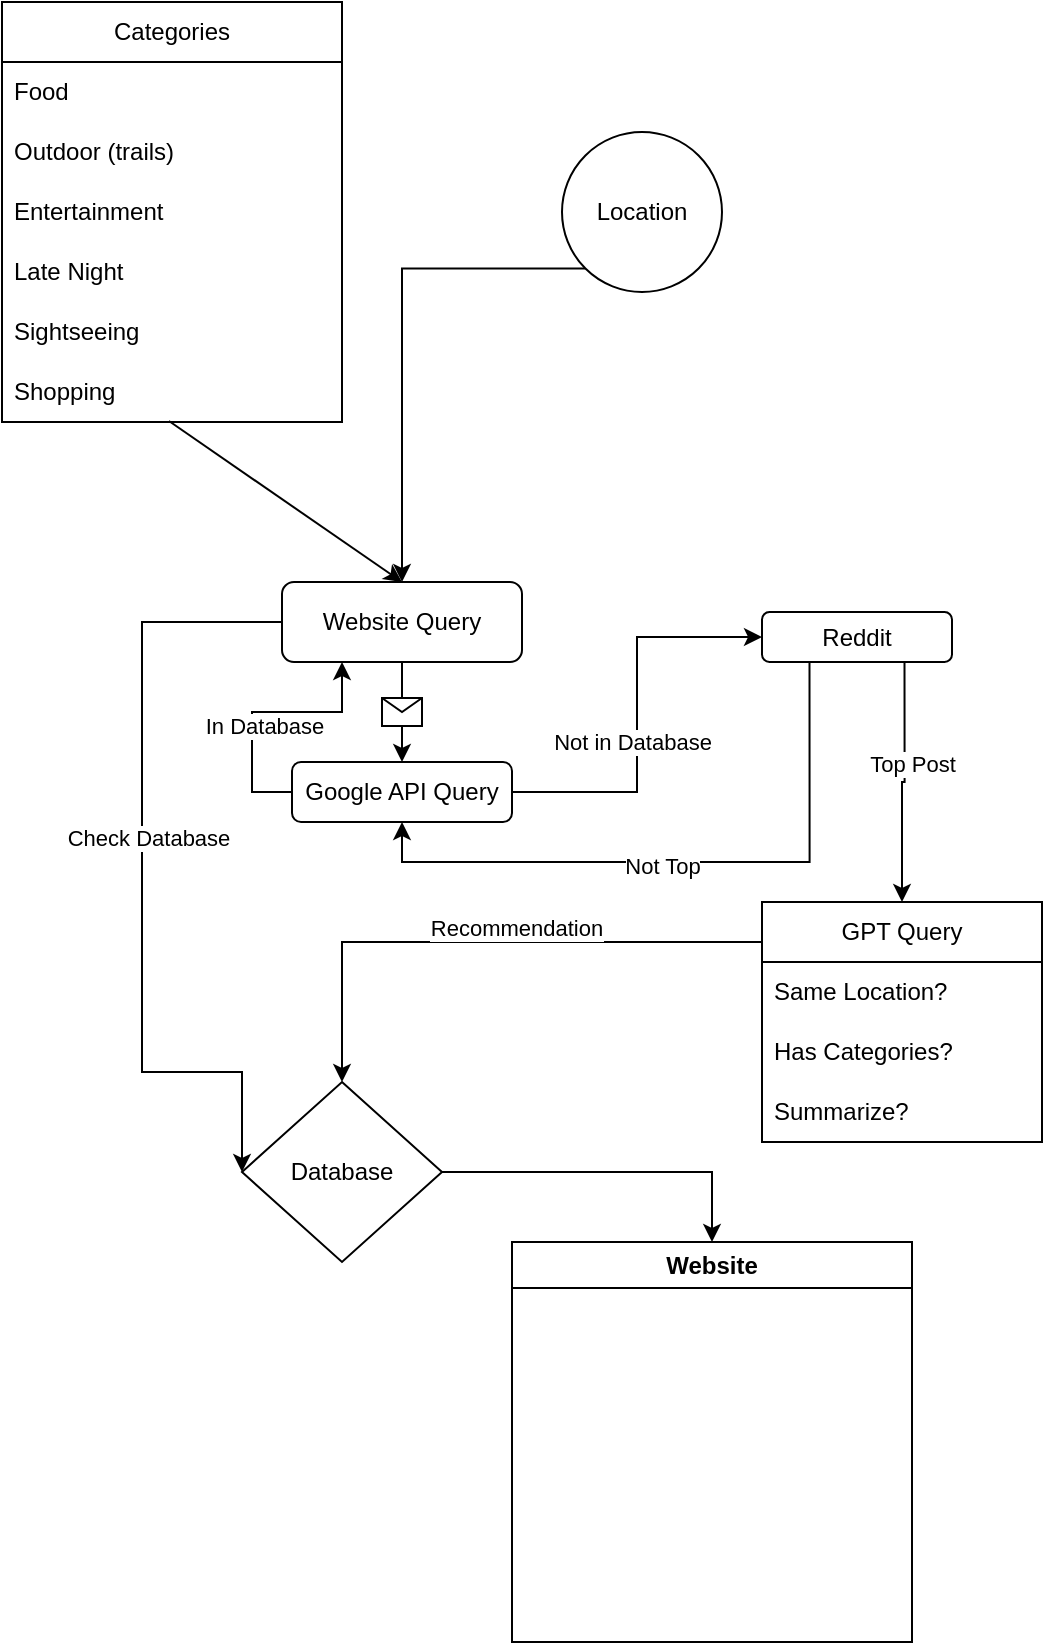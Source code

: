 <mxfile version="22.0.4" type="github">
  <diagram id="C5RBs43oDa-KdzZeNtuy" name="Page-1">
    <mxGraphModel dx="1072" dy="1911" grid="1" gridSize="10" guides="1" tooltips="1" connect="1" arrows="1" fold="1" page="1" pageScale="1" pageWidth="827" pageHeight="1169" math="0" shadow="0">
      <root>
        <mxCell id="WIyWlLk6GJQsqaUBKTNV-0" />
        <mxCell id="WIyWlLk6GJQsqaUBKTNV-1" parent="WIyWlLk6GJQsqaUBKTNV-0" />
        <mxCell id="vZBTC3znSi9mxCyE1oNd-79" style="edgeStyle=orthogonalEdgeStyle;rounded=0;orthogonalLoop=1;jettySize=auto;html=1;exitX=0;exitY=0.5;exitDx=0;exitDy=0;entryX=0;entryY=0.5;entryDx=0;entryDy=0;" edge="1" parent="WIyWlLk6GJQsqaUBKTNV-1" source="WIyWlLk6GJQsqaUBKTNV-3" target="vZBTC3znSi9mxCyE1oNd-70">
          <mxGeometry relative="1" as="geometry">
            <Array as="points">
              <mxPoint x="90" y="100" />
              <mxPoint x="90" y="325" />
            </Array>
          </mxGeometry>
        </mxCell>
        <mxCell id="vZBTC3znSi9mxCyE1oNd-80" value="Check Database" style="edgeLabel;html=1;align=center;verticalAlign=middle;resizable=0;points=[];" vertex="1" connectable="0" parent="vZBTC3znSi9mxCyE1oNd-79">
          <mxGeometry x="-0.102" y="3" relative="1" as="geometry">
            <mxPoint as="offset" />
          </mxGeometry>
        </mxCell>
        <mxCell id="WIyWlLk6GJQsqaUBKTNV-3" value="Website Query" style="rounded=1;whiteSpace=wrap;html=1;fontSize=12;glass=0;strokeWidth=1;shadow=0;" parent="WIyWlLk6GJQsqaUBKTNV-1" vertex="1">
          <mxGeometry x="160" y="80" width="120" height="40" as="geometry" />
        </mxCell>
        <mxCell id="vZBTC3znSi9mxCyE1oNd-4" value="Categories" style="swimlane;fontStyle=0;childLayout=stackLayout;horizontal=1;startSize=30;horizontalStack=0;resizeParent=1;resizeParentMax=0;resizeLast=0;collapsible=1;marginBottom=0;whiteSpace=wrap;html=1;" vertex="1" parent="WIyWlLk6GJQsqaUBKTNV-1">
          <mxGeometry x="20" y="-210" width="170" height="210" as="geometry">
            <mxRectangle x="150" y="-120" width="100" height="30" as="alternateBounds" />
          </mxGeometry>
        </mxCell>
        <mxCell id="vZBTC3znSi9mxCyE1oNd-5" value="Food" style="text;strokeColor=none;fillColor=none;align=left;verticalAlign=middle;spacingLeft=4;spacingRight=4;overflow=hidden;points=[[0,0.5],[1,0.5]];portConstraint=eastwest;rotatable=0;whiteSpace=wrap;html=1;" vertex="1" parent="vZBTC3znSi9mxCyE1oNd-4">
          <mxGeometry y="30" width="170" height="30" as="geometry" />
        </mxCell>
        <mxCell id="vZBTC3znSi9mxCyE1oNd-6" value="Outdoor (trails)" style="text;strokeColor=none;fillColor=none;align=left;verticalAlign=middle;spacingLeft=4;spacingRight=4;overflow=hidden;points=[[0,0.5],[1,0.5]];portConstraint=eastwest;rotatable=0;whiteSpace=wrap;html=1;" vertex="1" parent="vZBTC3znSi9mxCyE1oNd-4">
          <mxGeometry y="60" width="170" height="30" as="geometry" />
        </mxCell>
        <mxCell id="vZBTC3znSi9mxCyE1oNd-7" value="Entertainment" style="text;strokeColor=none;fillColor=none;align=left;verticalAlign=middle;spacingLeft=4;spacingRight=4;overflow=hidden;points=[[0,0.5],[1,0.5]];portConstraint=eastwest;rotatable=0;whiteSpace=wrap;html=1;" vertex="1" parent="vZBTC3znSi9mxCyE1oNd-4">
          <mxGeometry y="90" width="170" height="30" as="geometry" />
        </mxCell>
        <mxCell id="vZBTC3znSi9mxCyE1oNd-10" value="Late Night" style="text;strokeColor=none;fillColor=none;align=left;verticalAlign=middle;spacingLeft=4;spacingRight=4;overflow=hidden;points=[[0,0.5],[1,0.5]];portConstraint=eastwest;rotatable=0;whiteSpace=wrap;html=1;" vertex="1" parent="vZBTC3znSi9mxCyE1oNd-4">
          <mxGeometry y="120" width="170" height="30" as="geometry" />
        </mxCell>
        <mxCell id="vZBTC3znSi9mxCyE1oNd-12" value="Sightseeing" style="text;strokeColor=none;fillColor=none;align=left;verticalAlign=middle;spacingLeft=4;spacingRight=4;overflow=hidden;points=[[0,0.5],[1,0.5]];portConstraint=eastwest;rotatable=0;whiteSpace=wrap;html=1;" vertex="1" parent="vZBTC3znSi9mxCyE1oNd-4">
          <mxGeometry y="150" width="170" height="30" as="geometry" />
        </mxCell>
        <mxCell id="vZBTC3znSi9mxCyE1oNd-11" value="Shopping" style="text;strokeColor=none;fillColor=none;align=left;verticalAlign=middle;spacingLeft=4;spacingRight=4;overflow=hidden;points=[[0,0.5],[1,0.5]];portConstraint=eastwest;rotatable=0;whiteSpace=wrap;html=1;" vertex="1" parent="vZBTC3znSi9mxCyE1oNd-4">
          <mxGeometry y="180" width="170" height="30" as="geometry" />
        </mxCell>
        <mxCell id="vZBTC3znSi9mxCyE1oNd-52" style="edgeStyle=orthogonalEdgeStyle;rounded=0;orthogonalLoop=1;jettySize=auto;html=1;exitX=1;exitY=0.5;exitDx=0;exitDy=0;entryX=0;entryY=0.5;entryDx=0;entryDy=0;" edge="1" parent="WIyWlLk6GJQsqaUBKTNV-1" source="vZBTC3znSi9mxCyE1oNd-14" target="vZBTC3znSi9mxCyE1oNd-51">
          <mxGeometry relative="1" as="geometry" />
        </mxCell>
        <mxCell id="vZBTC3znSi9mxCyE1oNd-76" value="Not in Database" style="edgeLabel;html=1;align=center;verticalAlign=middle;resizable=0;points=[];" vertex="1" connectable="0" parent="vZBTC3znSi9mxCyE1oNd-52">
          <mxGeometry x="-0.131" y="3" relative="1" as="geometry">
            <mxPoint as="offset" />
          </mxGeometry>
        </mxCell>
        <mxCell id="vZBTC3znSi9mxCyE1oNd-77" style="edgeStyle=orthogonalEdgeStyle;rounded=0;orthogonalLoop=1;jettySize=auto;html=1;exitX=0;exitY=0.5;exitDx=0;exitDy=0;entryX=0.25;entryY=1;entryDx=0;entryDy=0;" edge="1" parent="WIyWlLk6GJQsqaUBKTNV-1" source="vZBTC3znSi9mxCyE1oNd-14" target="WIyWlLk6GJQsqaUBKTNV-3">
          <mxGeometry relative="1" as="geometry" />
        </mxCell>
        <mxCell id="vZBTC3znSi9mxCyE1oNd-78" value="In Database" style="edgeLabel;html=1;align=center;verticalAlign=middle;resizable=0;points=[];" vertex="1" connectable="0" parent="vZBTC3znSi9mxCyE1oNd-77">
          <mxGeometry x="-0.187" y="-6" relative="1" as="geometry">
            <mxPoint as="offset" />
          </mxGeometry>
        </mxCell>
        <mxCell id="vZBTC3znSi9mxCyE1oNd-14" value="Google API Query" style="rounded=1;whiteSpace=wrap;html=1;" vertex="1" parent="WIyWlLk6GJQsqaUBKTNV-1">
          <mxGeometry x="165" y="170" width="110" height="30" as="geometry" />
        </mxCell>
        <mxCell id="vZBTC3znSi9mxCyE1oNd-15" value="" style="endArrow=classic;html=1;rounded=0;entryX=0.5;entryY=0;entryDx=0;entryDy=0;exitX=0.491;exitY=0.984;exitDx=0;exitDy=0;exitPerimeter=0;" edge="1" parent="WIyWlLk6GJQsqaUBKTNV-1" source="vZBTC3znSi9mxCyE1oNd-11" target="WIyWlLk6GJQsqaUBKTNV-3">
          <mxGeometry width="50" height="50" relative="1" as="geometry">
            <mxPoint x="210" y="50" as="sourcePoint" />
            <mxPoint x="260" as="targetPoint" />
          </mxGeometry>
        </mxCell>
        <mxCell id="vZBTC3znSi9mxCyE1oNd-16" value="" style="endArrow=classic;html=1;rounded=0;entryX=0.5;entryY=0;entryDx=0;entryDy=0;exitX=0.5;exitY=1;exitDx=0;exitDy=0;" edge="1" parent="WIyWlLk6GJQsqaUBKTNV-1" source="WIyWlLk6GJQsqaUBKTNV-3" target="vZBTC3znSi9mxCyE1oNd-14">
          <mxGeometry relative="1" as="geometry">
            <mxPoint x="170" y="140" as="sourcePoint" />
            <mxPoint x="270" y="140" as="targetPoint" />
          </mxGeometry>
        </mxCell>
        <mxCell id="vZBTC3znSi9mxCyE1oNd-17" value="" style="shape=message;html=1;outlineConnect=0;" vertex="1" parent="vZBTC3znSi9mxCyE1oNd-16">
          <mxGeometry width="20" height="14" relative="1" as="geometry">
            <mxPoint x="-10" y="-7" as="offset" />
          </mxGeometry>
        </mxCell>
        <mxCell id="vZBTC3znSi9mxCyE1oNd-65" style="edgeStyle=orthogonalEdgeStyle;rounded=0;orthogonalLoop=1;jettySize=auto;html=1;exitX=0.25;exitY=1;exitDx=0;exitDy=0;entryX=0.5;entryY=1;entryDx=0;entryDy=0;" edge="1" parent="WIyWlLk6GJQsqaUBKTNV-1" source="vZBTC3znSi9mxCyE1oNd-51" target="vZBTC3znSi9mxCyE1oNd-14">
          <mxGeometry relative="1" as="geometry" />
        </mxCell>
        <mxCell id="vZBTC3znSi9mxCyE1oNd-66" value="&lt;div&gt;Not Top&lt;/div&gt;" style="edgeLabel;html=1;align=center;verticalAlign=middle;resizable=0;points=[];" vertex="1" connectable="0" parent="vZBTC3znSi9mxCyE1oNd-65">
          <mxGeometry x="0.079" y="2" relative="1" as="geometry">
            <mxPoint as="offset" />
          </mxGeometry>
        </mxCell>
        <mxCell id="vZBTC3znSi9mxCyE1oNd-51" value="Reddit" style="rounded=1;whiteSpace=wrap;html=1;" vertex="1" parent="WIyWlLk6GJQsqaUBKTNV-1">
          <mxGeometry x="400" y="95" width="95" height="25" as="geometry" />
        </mxCell>
        <mxCell id="vZBTC3znSi9mxCyE1oNd-81" style="edgeStyle=orthogonalEdgeStyle;rounded=0;orthogonalLoop=1;jettySize=auto;html=1;exitX=1;exitY=0.5;exitDx=0;exitDy=0;entryX=0.5;entryY=0;entryDx=0;entryDy=0;" edge="1" parent="WIyWlLk6GJQsqaUBKTNV-1" source="vZBTC3znSi9mxCyE1oNd-70" target="vZBTC3znSi9mxCyE1oNd-82">
          <mxGeometry relative="1" as="geometry">
            <mxPoint x="380" y="370" as="targetPoint" />
          </mxGeometry>
        </mxCell>
        <mxCell id="vZBTC3znSi9mxCyE1oNd-70" value="Database" style="rhombus;whiteSpace=wrap;html=1;" vertex="1" parent="WIyWlLk6GJQsqaUBKTNV-1">
          <mxGeometry x="140" y="330" width="100" height="90" as="geometry" />
        </mxCell>
        <mxCell id="vZBTC3znSi9mxCyE1oNd-75" style="edgeStyle=orthogonalEdgeStyle;rounded=0;orthogonalLoop=1;jettySize=auto;html=1;exitX=0;exitY=1;exitDx=0;exitDy=0;entryX=0.5;entryY=0;entryDx=0;entryDy=0;" edge="1" parent="WIyWlLk6GJQsqaUBKTNV-1" source="vZBTC3znSi9mxCyE1oNd-72" target="WIyWlLk6GJQsqaUBKTNV-3">
          <mxGeometry relative="1" as="geometry" />
        </mxCell>
        <mxCell id="vZBTC3znSi9mxCyE1oNd-72" value="Location" style="ellipse;whiteSpace=wrap;html=1;aspect=fixed;" vertex="1" parent="WIyWlLk6GJQsqaUBKTNV-1">
          <mxGeometry x="300" y="-145" width="80" height="80" as="geometry" />
        </mxCell>
        <mxCell id="vZBTC3znSi9mxCyE1oNd-82" value="Website" style="swimlane;whiteSpace=wrap;html=1;" vertex="1" parent="WIyWlLk6GJQsqaUBKTNV-1">
          <mxGeometry x="275" y="410" width="200" height="200" as="geometry" />
        </mxCell>
        <mxCell id="vZBTC3znSi9mxCyE1oNd-87" value="" style="edgeStyle=orthogonalEdgeStyle;rounded=0;orthogonalLoop=1;jettySize=auto;html=1;exitX=0.75;exitY=1;exitDx=0;exitDy=0;" edge="1" parent="WIyWlLk6GJQsqaUBKTNV-1" source="vZBTC3znSi9mxCyE1oNd-51" target="vZBTC3znSi9mxCyE1oNd-83">
          <mxGeometry relative="1" as="geometry">
            <mxPoint x="480" y="240" as="targetPoint" />
            <mxPoint x="471" y="120" as="sourcePoint" />
          </mxGeometry>
        </mxCell>
        <mxCell id="vZBTC3znSi9mxCyE1oNd-88" value="Top Post" style="edgeLabel;html=1;align=center;verticalAlign=middle;resizable=0;points=[];" vertex="1" connectable="0" parent="vZBTC3znSi9mxCyE1oNd-87">
          <mxGeometry x="-0.163" y="3" relative="1" as="geometry">
            <mxPoint as="offset" />
          </mxGeometry>
        </mxCell>
        <mxCell id="vZBTC3znSi9mxCyE1oNd-91" style="edgeStyle=orthogonalEdgeStyle;rounded=0;orthogonalLoop=1;jettySize=auto;html=1;exitX=0;exitY=0;exitDx=0;exitDy=0;entryX=0.5;entryY=0;entryDx=0;entryDy=0;" edge="1" parent="WIyWlLk6GJQsqaUBKTNV-1" source="vZBTC3znSi9mxCyE1oNd-83" target="vZBTC3znSi9mxCyE1oNd-70">
          <mxGeometry relative="1" as="geometry">
            <Array as="points">
              <mxPoint x="400" y="260" />
              <mxPoint x="190" y="260" />
            </Array>
          </mxGeometry>
        </mxCell>
        <mxCell id="vZBTC3znSi9mxCyE1oNd-92" value="Recommendation" style="edgeLabel;html=1;align=center;verticalAlign=middle;resizable=0;points=[];" vertex="1" connectable="0" parent="vZBTC3znSi9mxCyE1oNd-91">
          <mxGeometry x="-0.043" y="-7" relative="1" as="geometry">
            <mxPoint as="offset" />
          </mxGeometry>
        </mxCell>
        <mxCell id="vZBTC3znSi9mxCyE1oNd-83" value="GPT Query" style="swimlane;fontStyle=0;childLayout=stackLayout;horizontal=1;startSize=30;horizontalStack=0;resizeParent=1;resizeParentMax=0;resizeLast=0;collapsible=1;marginBottom=0;whiteSpace=wrap;html=1;" vertex="1" parent="WIyWlLk6GJQsqaUBKTNV-1">
          <mxGeometry x="400" y="240" width="140" height="120" as="geometry" />
        </mxCell>
        <mxCell id="vZBTC3znSi9mxCyE1oNd-84" value="Same Location?" style="text;strokeColor=none;fillColor=none;align=left;verticalAlign=middle;spacingLeft=4;spacingRight=4;overflow=hidden;points=[[0,0.5],[1,0.5]];portConstraint=eastwest;rotatable=0;whiteSpace=wrap;html=1;" vertex="1" parent="vZBTC3znSi9mxCyE1oNd-83">
          <mxGeometry y="30" width="140" height="30" as="geometry" />
        </mxCell>
        <mxCell id="vZBTC3znSi9mxCyE1oNd-93" value="Has Categories?" style="text;strokeColor=none;fillColor=none;align=left;verticalAlign=middle;spacingLeft=4;spacingRight=4;overflow=hidden;points=[[0,0.5],[1,0.5]];portConstraint=eastwest;rotatable=0;whiteSpace=wrap;html=1;" vertex="1" parent="vZBTC3znSi9mxCyE1oNd-83">
          <mxGeometry y="60" width="140" height="30" as="geometry" />
        </mxCell>
        <mxCell id="vZBTC3znSi9mxCyE1oNd-86" value="Summarize?" style="text;strokeColor=none;fillColor=none;align=left;verticalAlign=middle;spacingLeft=4;spacingRight=4;overflow=hidden;points=[[0,0.5],[1,0.5]];portConstraint=eastwest;rotatable=0;whiteSpace=wrap;html=1;" vertex="1" parent="vZBTC3znSi9mxCyE1oNd-83">
          <mxGeometry y="90" width="140" height="30" as="geometry" />
        </mxCell>
      </root>
    </mxGraphModel>
  </diagram>
</mxfile>
